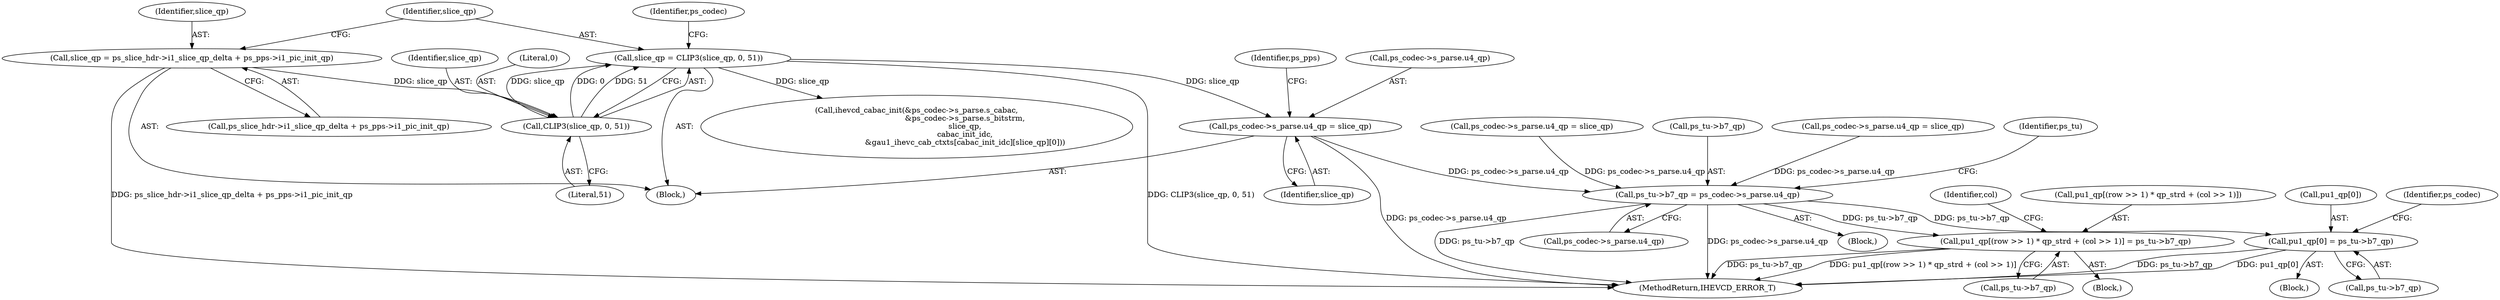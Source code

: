 digraph "0_Android_bcfc7124f6ef9f1ec128fb2e90de774a5b33d199_0@pointer" {
"1001146" [label="(Call,ps_codec->s_parse.u4_qp = slice_qp)"];
"1001140" [label="(Call,slice_qp = CLIP3(slice_qp, 0, 51))"];
"1001142" [label="(Call,CLIP3(slice_qp, 0, 51))"];
"1001131" [label="(Call,slice_qp = ps_slice_hdr->i1_slice_qp_delta + ps_pps->i1_pic_init_qp)"];
"1001856" [label="(Call,ps_tu->b7_qp = ps_codec->s_parse.u4_qp)"];
"1002818" [label="(Call,pu1_qp[0] = ps_tu->b7_qp)"];
"1002906" [label="(Call,pu1_qp[(row >> 1) * qp_strd + (col >> 1)] = ps_tu->b7_qp)"];
"1001130" [label="(Block,)"];
"1002918" [label="(Call,ps_tu->b7_qp)"];
"1001131" [label="(Call,slice_qp = ps_slice_hdr->i1_slice_qp_delta + ps_pps->i1_pic_init_qp)"];
"1001132" [label="(Identifier,slice_qp)"];
"1002817" [label="(Block,)"];
"1002819" [label="(Call,pu1_qp[0])"];
"1001152" [label="(Identifier,slice_qp)"];
"1001860" [label="(Call,ps_codec->s_parse.u4_qp)"];
"1001145" [label="(Literal,51)"];
"1001800" [label="(Block,)"];
"1001552" [label="(Call,ps_codec->s_parse.u4_qp = slice_qp)"];
"1001141" [label="(Identifier,slice_qp)"];
"1001143" [label="(Identifier,slice_qp)"];
"1002905" [label="(Block,)"];
"1002924" [label="(Identifier,ps_codec)"];
"1002818" [label="(Call,pu1_qp[0] = ps_tu->b7_qp)"];
"1002822" [label="(Call,ps_tu->b7_qp)"];
"1001146" [label="(Call,ps_codec->s_parse.u4_qp = slice_qp)"];
"1001144" [label="(Literal,0)"];
"1001857" [label="(Call,ps_tu->b7_qp)"];
"1001154" [label="(Identifier,ps_pps)"];
"1001149" [label="(Identifier,ps_codec)"];
"1001293" [label="(Call,ihevcd_cabac_init(&ps_codec->s_parse.s_cabac,\n                                        &ps_codec->s_parse.s_bitstrm,\n                                        slice_qp,\n                                        cabac_init_idc,\n                                        &gau1_ihevc_cab_ctxts[cabac_init_idc][slice_qp][0]))"];
"1001856" [label="(Call,ps_tu->b7_qp = ps_codec->s_parse.u4_qp)"];
"1005173" [label="(MethodReturn,IHEVCD_ERROR_T)"];
"1001147" [label="(Call,ps_codec->s_parse.u4_qp)"];
"1002903" [label="(Identifier,col)"];
"1000894" [label="(Call,ps_codec->s_parse.u4_qp = slice_qp)"];
"1001142" [label="(Call,CLIP3(slice_qp, 0, 51))"];
"1001867" [label="(Identifier,ps_tu)"];
"1002906" [label="(Call,pu1_qp[(row >> 1) * qp_strd + (col >> 1)] = ps_tu->b7_qp)"];
"1001133" [label="(Call,ps_slice_hdr->i1_slice_qp_delta + ps_pps->i1_pic_init_qp)"];
"1001140" [label="(Call,slice_qp = CLIP3(slice_qp, 0, 51))"];
"1002907" [label="(Call,pu1_qp[(row >> 1) * qp_strd + (col >> 1)])"];
"1001146" -> "1001130"  [label="AST: "];
"1001146" -> "1001152"  [label="CFG: "];
"1001147" -> "1001146"  [label="AST: "];
"1001152" -> "1001146"  [label="AST: "];
"1001154" -> "1001146"  [label="CFG: "];
"1001146" -> "1005173"  [label="DDG: ps_codec->s_parse.u4_qp"];
"1001140" -> "1001146"  [label="DDG: slice_qp"];
"1001146" -> "1001856"  [label="DDG: ps_codec->s_parse.u4_qp"];
"1001140" -> "1001130"  [label="AST: "];
"1001140" -> "1001142"  [label="CFG: "];
"1001141" -> "1001140"  [label="AST: "];
"1001142" -> "1001140"  [label="AST: "];
"1001149" -> "1001140"  [label="CFG: "];
"1001140" -> "1005173"  [label="DDG: CLIP3(slice_qp, 0, 51)"];
"1001142" -> "1001140"  [label="DDG: slice_qp"];
"1001142" -> "1001140"  [label="DDG: 0"];
"1001142" -> "1001140"  [label="DDG: 51"];
"1001140" -> "1001293"  [label="DDG: slice_qp"];
"1001142" -> "1001145"  [label="CFG: "];
"1001143" -> "1001142"  [label="AST: "];
"1001144" -> "1001142"  [label="AST: "];
"1001145" -> "1001142"  [label="AST: "];
"1001131" -> "1001142"  [label="DDG: slice_qp"];
"1001131" -> "1001130"  [label="AST: "];
"1001131" -> "1001133"  [label="CFG: "];
"1001132" -> "1001131"  [label="AST: "];
"1001133" -> "1001131"  [label="AST: "];
"1001141" -> "1001131"  [label="CFG: "];
"1001131" -> "1005173"  [label="DDG: ps_slice_hdr->i1_slice_qp_delta + ps_pps->i1_pic_init_qp"];
"1001856" -> "1001800"  [label="AST: "];
"1001856" -> "1001860"  [label="CFG: "];
"1001857" -> "1001856"  [label="AST: "];
"1001860" -> "1001856"  [label="AST: "];
"1001867" -> "1001856"  [label="CFG: "];
"1001856" -> "1005173"  [label="DDG: ps_tu->b7_qp"];
"1001856" -> "1005173"  [label="DDG: ps_codec->s_parse.u4_qp"];
"1000894" -> "1001856"  [label="DDG: ps_codec->s_parse.u4_qp"];
"1001552" -> "1001856"  [label="DDG: ps_codec->s_parse.u4_qp"];
"1001856" -> "1002818"  [label="DDG: ps_tu->b7_qp"];
"1001856" -> "1002906"  [label="DDG: ps_tu->b7_qp"];
"1002818" -> "1002817"  [label="AST: "];
"1002818" -> "1002822"  [label="CFG: "];
"1002819" -> "1002818"  [label="AST: "];
"1002822" -> "1002818"  [label="AST: "];
"1002924" -> "1002818"  [label="CFG: "];
"1002818" -> "1005173"  [label="DDG: ps_tu->b7_qp"];
"1002818" -> "1005173"  [label="DDG: pu1_qp[0]"];
"1002906" -> "1002905"  [label="AST: "];
"1002906" -> "1002918"  [label="CFG: "];
"1002907" -> "1002906"  [label="AST: "];
"1002918" -> "1002906"  [label="AST: "];
"1002903" -> "1002906"  [label="CFG: "];
"1002906" -> "1005173"  [label="DDG: pu1_qp[(row >> 1) * qp_strd + (col >> 1)]"];
"1002906" -> "1005173"  [label="DDG: ps_tu->b7_qp"];
}
